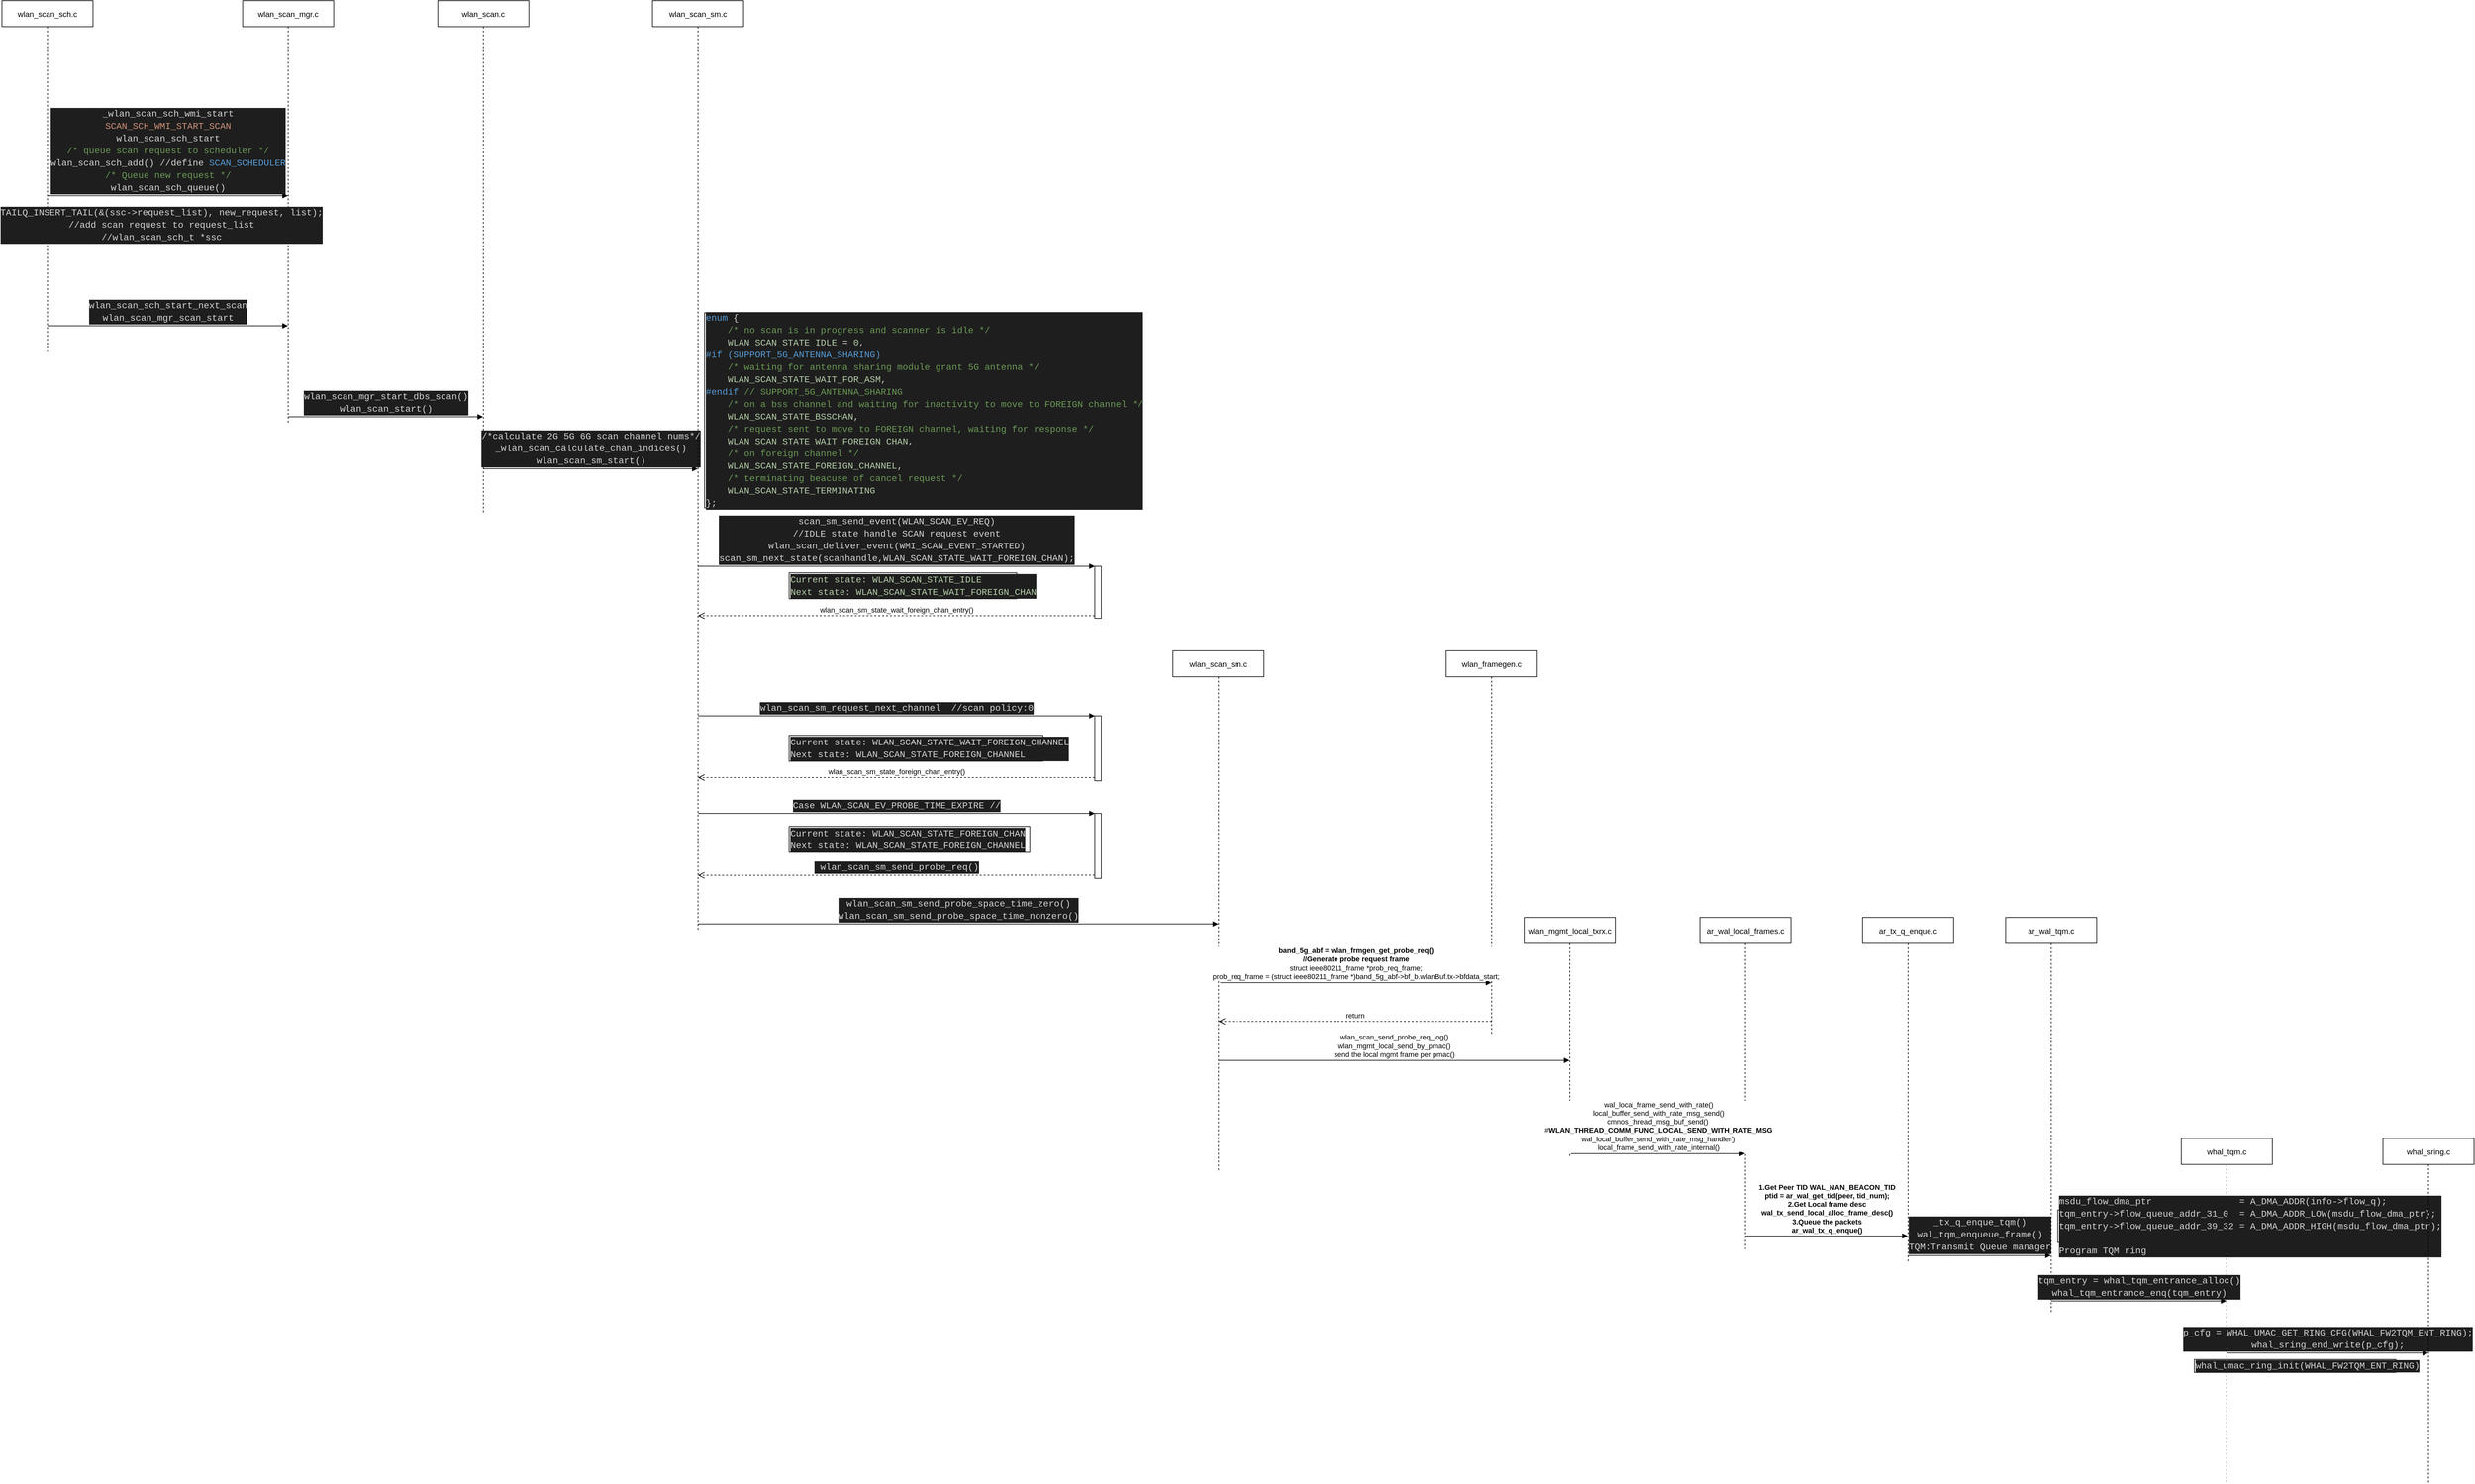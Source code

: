 <mxfile version="13.9.9" type="device"><diagram id="kgpKYQtTHZ0yAKxKKP6v" name="Page-1"><mxGraphModel dx="10510" dy="6260" grid="1" gridSize="10" guides="1" tooltips="1" connect="1" arrows="1" fold="1" page="1" pageScale="1" pageWidth="850" pageHeight="1100" math="0" shadow="0"><root><mxCell id="0"/><mxCell id="1" parent="0"/><mxCell id="3nuBFxr9cyL0pnOWT2aG-1" value="wlan_scan_sch.c" style="shape=umlLifeline;perimeter=lifelinePerimeter;container=1;collapsible=0;recursiveResize=0;rounded=0;shadow=0;strokeWidth=1;" parent="1" vertex="1"><mxGeometry x="40" y="40" width="140" height="540" as="geometry"/></mxCell><mxCell id="cPQd1wWoDNxINjP5tAPz-3" value="&lt;div style=&quot;color: rgb(212 , 212 , 212) ; background-color: rgb(30 , 30 , 30) ; font-family: &amp;#34;consolas&amp;#34; , &amp;#34;courier new&amp;#34; , monospace ; font-size: 14px ; line-height: 19px&quot;&gt;_wlan_scan_sch_wmi_start&lt;/div&gt;&lt;div style=&quot;color: rgb(212 , 212 , 212) ; background-color: rgb(30 , 30 , 30) ; font-family: &amp;#34;consolas&amp;#34; , &amp;#34;courier new&amp;#34; , monospace ; font-size: 14px ; line-height: 19px&quot;&gt;&lt;span style=&quot;color: #ce9178&quot;&gt;SCAN_SCH_WMI_START_SCAN&lt;/span&gt;&lt;/div&gt;&lt;div style=&quot;color: rgb(212 , 212 , 212) ; background-color: rgb(30 , 30 , 30) ; font-family: &amp;#34;consolas&amp;#34; , &amp;#34;courier new&amp;#34; , monospace ; font-size: 14px ; line-height: 19px&quot;&gt;wlan_scan_sch_start&lt;/div&gt;&lt;div style=&quot;color: rgb(212 , 212 , 212) ; background-color: rgb(30 , 30 , 30) ; font-family: &amp;#34;consolas&amp;#34; , &amp;#34;courier new&amp;#34; , monospace ; font-size: 14px ; line-height: 19px&quot;&gt;&lt;div style=&quot;font-family: &amp;#34;consolas&amp;#34; , &amp;#34;courier new&amp;#34; , monospace ; line-height: 19px&quot;&gt;&lt;span style=&quot;color: #6a9955&quot;&gt;/* queue scan request to scheduler */&lt;/span&gt;&lt;/div&gt;&lt;div style=&quot;font-family: &amp;#34;consolas&amp;#34; , &amp;#34;courier new&amp;#34; , monospace ; line-height: 19px&quot;&gt;&lt;div style=&quot;font-family: &amp;#34;consolas&amp;#34; , &amp;#34;courier new&amp;#34; , monospace ; line-height: 19px&quot;&gt;wlan_scan_sch_add() //define&amp;nbsp;&lt;span style=&quot;color: rgb(86 , 156 , 214)&quot;&gt;SCAN_SCHEDULER&lt;/span&gt;&lt;/div&gt;&lt;div style=&quot;font-family: &amp;#34;consolas&amp;#34; , &amp;#34;courier new&amp;#34; , monospace ; line-height: 19px&quot;&gt;&lt;div style=&quot;font-family: &amp;#34;consolas&amp;#34; , &amp;#34;courier new&amp;#34; , monospace ; line-height: 19px&quot;&gt;&lt;div style=&quot;line-height: 19px&quot;&gt;&lt;span style=&quot;color: #6a9955&quot;&gt;/* Queue new request */&lt;/span&gt;&lt;/div&gt;&lt;/div&gt;&lt;div style=&quot;font-family: &amp;#34;consolas&amp;#34; , &amp;#34;courier new&amp;#34; , monospace ; line-height: 19px&quot;&gt;wlan_scan_sch_queue()&lt;/div&gt;&lt;/div&gt;&lt;/div&gt;&lt;/div&gt;" style="html=1;verticalAlign=bottom;endArrow=block;" parent="3nuBFxr9cyL0pnOWT2aG-1" target="cPQd1wWoDNxINjP5tAPz-2" edge="1"><mxGeometry width="80" relative="1" as="geometry"><mxPoint x="70" y="300" as="sourcePoint"/><mxPoint x="150" y="160" as="targetPoint"/><Array as="points"><mxPoint x="70" y="300"/></Array></mxGeometry></mxCell><mxCell id="cPQd1wWoDNxINjP5tAPz-5" value="&lt;div style=&quot;color: rgb(212 , 212 , 212) ; background-color: rgb(30 , 30 , 30) ; font-family: &amp;#34;consolas&amp;#34; , &amp;#34;courier new&amp;#34; , monospace ; font-size: 14px ; line-height: 19px&quot;&gt;&lt;div style=&quot;font-family: &amp;#34;consolas&amp;#34; , &amp;#34;courier new&amp;#34; , monospace ; line-height: 19px&quot;&gt;wlan_scan_sch_start_next_scan&lt;/div&gt;&lt;/div&gt;&lt;div style=&quot;color: rgb(212 , 212 , 212) ; background-color: rgb(30 , 30 , 30) ; font-family: &amp;#34;consolas&amp;#34; , &amp;#34;courier new&amp;#34; , monospace ; font-size: 14px ; line-height: 19px&quot;&gt;wlan_scan_mgr_scan_start&lt;/div&gt;" style="html=1;verticalAlign=bottom;endArrow=block;" parent="3nuBFxr9cyL0pnOWT2aG-1" target="cPQd1wWoDNxINjP5tAPz-2" edge="1"><mxGeometry width="80" relative="1" as="geometry"><mxPoint x="70" y="500" as="sourcePoint"/><mxPoint x="150" y="500" as="targetPoint"/></mxGeometry></mxCell><mxCell id="cPQd1wWoDNxINjP5tAPz-2" value="wlan_scan_mgr.c" style="shape=umlLifeline;perimeter=lifelinePerimeter;container=1;collapsible=0;recursiveResize=0;rounded=0;shadow=0;strokeWidth=1;" parent="1" vertex="1"><mxGeometry x="410" y="40" width="140" height="650" as="geometry"/></mxCell><mxCell id="cPQd1wWoDNxINjP5tAPz-8" value="&lt;div style=&quot;color: rgb(212 , 212 , 212) ; background-color: rgb(30 , 30 , 30) ; font-family: &amp;#34;consolas&amp;#34; , &amp;#34;courier new&amp;#34; , monospace ; font-size: 14px ; line-height: 19px&quot;&gt;wlan_scan_mgr_start_dbs_scan()&lt;/div&gt;&lt;div style=&quot;color: rgb(212 , 212 , 212) ; background-color: rgb(30 , 30 , 30) ; font-family: &amp;#34;consolas&amp;#34; , &amp;#34;courier new&amp;#34; , monospace ; font-size: 14px ; line-height: 19px&quot;&gt;&lt;div style=&quot;font-family: &amp;#34;consolas&amp;#34; , &amp;#34;courier new&amp;#34; , monospace ; line-height: 19px&quot;&gt;wlan_scan_start()&lt;/div&gt;&lt;/div&gt;" style="html=1;verticalAlign=bottom;endArrow=block;" parent="cPQd1wWoDNxINjP5tAPz-2" target="cPQd1wWoDNxINjP5tAPz-6" edge="1"><mxGeometry width="80" relative="1" as="geometry"><mxPoint x="70" y="640" as="sourcePoint"/><mxPoint x="150" y="640" as="targetPoint"/></mxGeometry></mxCell><mxCell id="cPQd1wWoDNxINjP5tAPz-4" value="&lt;div style=&quot;color: rgb(212 , 212 , 212) ; background-color: rgb(30 , 30 , 30) ; font-family: &amp;#34;consolas&amp;#34; , &amp;#34;courier new&amp;#34; , monospace ; font-size: 14px ; line-height: 19px&quot;&gt;TAILQ_INSERT_TAIL(&amp;amp;(ssc-&amp;gt;request_list), new_request, list);&lt;/div&gt;&lt;div style=&quot;color: rgb(212 , 212 , 212) ; background-color: rgb(30 , 30 , 30) ; font-family: &amp;#34;consolas&amp;#34; , &amp;#34;courier new&amp;#34; , monospace ; font-size: 14px ; line-height: 19px&quot;&gt;//add scan request to request_list&lt;/div&gt;&lt;div style=&quot;color: rgb(212 , 212 , 212) ; background-color: rgb(30 , 30 , 30) ; font-family: &amp;#34;consolas&amp;#34; , &amp;#34;courier new&amp;#34; , monospace ; font-size: 14px ; line-height: 19px&quot;&gt;//wlan_scan_sch_t *ssc&lt;/div&gt;" style="html=1;" parent="1" vertex="1"><mxGeometry x="60" y="360" width="450" height="50" as="geometry"/></mxCell><mxCell id="cPQd1wWoDNxINjP5tAPz-6" value="wlan_scan.c" style="shape=umlLifeline;perimeter=lifelinePerimeter;container=1;collapsible=0;recursiveResize=0;rounded=0;shadow=0;strokeWidth=1;" parent="1" vertex="1"><mxGeometry x="710" y="40" width="140" height="790" as="geometry"/></mxCell><mxCell id="cPQd1wWoDNxINjP5tAPz-10" value="&lt;div style=&quot;color: rgb(212 , 212 , 212) ; background-color: rgb(30 , 30 , 30) ; font-family: &amp;#34;consolas&amp;#34; , &amp;#34;courier new&amp;#34; , monospace ; font-size: 14px ; line-height: 19px&quot;&gt;/*calculate 2G 5G 6G scan channel nums*/&lt;/div&gt;&lt;div style=&quot;color: rgb(212 , 212 , 212) ; background-color: rgb(30 , 30 , 30) ; font-family: &amp;#34;consolas&amp;#34; , &amp;#34;courier new&amp;#34; , monospace ; font-size: 14px ; line-height: 19px&quot;&gt;_wlan_scan_calculate_chan_indices()&lt;/div&gt;&lt;div style=&quot;color: rgb(212 , 212 , 212) ; background-color: rgb(30 , 30 , 30) ; font-family: &amp;#34;consolas&amp;#34; , &amp;#34;courier new&amp;#34; , monospace ; font-size: 14px ; line-height: 19px&quot;&gt;&lt;div style=&quot;font-family: &amp;#34;consolas&amp;#34; , &amp;#34;courier new&amp;#34; , monospace ; line-height: 19px&quot;&gt;wlan_scan_sm_start()&lt;/div&gt;&lt;/div&gt;" style="html=1;verticalAlign=bottom;endArrow=block;" parent="cPQd1wWoDNxINjP5tAPz-6" target="cPQd1wWoDNxINjP5tAPz-9" edge="1"><mxGeometry width="80" relative="1" as="geometry"><mxPoint x="70" y="720" as="sourcePoint"/><mxPoint x="150" y="720" as="targetPoint"/></mxGeometry></mxCell><mxCell id="cPQd1wWoDNxINjP5tAPz-9" value="wlan_scan_sm.c" style="shape=umlLifeline;perimeter=lifelinePerimeter;container=1;collapsible=0;recursiveResize=0;rounded=0;shadow=0;strokeWidth=1;" parent="1" vertex="1"><mxGeometry x="1040" y="40" width="140" height="1430" as="geometry"/></mxCell><mxCell id="cPQd1wWoDNxINjP5tAPz-18" value="&lt;div style=&quot;color: rgb(212 , 212 , 212) ; background-color: rgb(30 , 30 , 30) ; font-family: &amp;#34;consolas&amp;#34; , &amp;#34;courier new&amp;#34; , monospace ; font-size: 14px ; line-height: 19px&quot;&gt;scan_sm_send_event(WLAN_SCAN_EV_REQ)&lt;/div&gt;&lt;div style=&quot;color: rgb(212 , 212 , 212) ; background-color: rgb(30 , 30 , 30) ; font-family: &amp;#34;consolas&amp;#34; , &amp;#34;courier new&amp;#34; , monospace ; font-size: 14px ; line-height: 19px&quot;&gt;//IDLE state handle SCAN request event&lt;/div&gt;&lt;div style=&quot;color: rgb(212 , 212 , 212) ; background-color: rgb(30 , 30 , 30) ; font-family: &amp;#34;consolas&amp;#34; , &amp;#34;courier new&amp;#34; , monospace ; font-size: 14px ; line-height: 19px&quot;&gt;&lt;div style=&quot;line-height: 19px&quot;&gt;wlan_scan_deliver_event(WMI_SCAN_EVENT_STARTED)&lt;/div&gt;&lt;/div&gt;&lt;div style=&quot;color: rgb(212 , 212 , 212) ; background-color: rgb(30 , 30 , 30) ; font-family: &amp;#34;consolas&amp;#34; , &amp;#34;courier new&amp;#34; , monospace ; font-size: 14px ; line-height: 19px&quot;&gt;&lt;div style=&quot;line-height: 19px&quot;&gt;scan_sm_next_state(scanhandle,WLAN_SCAN_STATE_WAIT_FOREIGN_CHAN);&lt;/div&gt;&lt;/div&gt;" style="html=1;verticalAlign=bottom;endArrow=block;entryX=0;entryY=0;" parent="cPQd1wWoDNxINjP5tAPz-9" target="cPQd1wWoDNxINjP5tAPz-17" edge="1"><mxGeometry relative="1" as="geometry"><mxPoint x="70" y="870" as="sourcePoint"/></mxGeometry></mxCell><mxCell id="cPQd1wWoDNxINjP5tAPz-19" value="wlan_scan_sm_state_wait_foreign_chan_entry()" style="html=1;verticalAlign=bottom;endArrow=open;dashed=1;endSize=8;exitX=0;exitY=0.95;" parent="cPQd1wWoDNxINjP5tAPz-9" source="cPQd1wWoDNxINjP5tAPz-17" edge="1"><mxGeometry relative="1" as="geometry"><mxPoint x="70" y="946" as="targetPoint"/></mxGeometry></mxCell><mxCell id="6_B7XSpOrhMBTnXcItV9-7" value="&lt;div style=&quot;color: rgb(212 , 212 , 212) ; background-color: rgb(30 , 30 , 30) ; font-family: &amp;#34;consolas&amp;#34; , &amp;#34;courier new&amp;#34; , monospace ; font-size: 14px ; line-height: 19px&quot;&gt;wlan_scan_sm_send_probe_space_time_zero()&lt;/div&gt;&lt;div style=&quot;color: rgb(212 , 212 , 212) ; background-color: rgb(30 , 30 , 30) ; font-family: &amp;#34;consolas&amp;#34; , &amp;#34;courier new&amp;#34; , monospace ; font-size: 14px ; line-height: 19px&quot;&gt;&lt;div style=&quot;font-family: &amp;#34;consolas&amp;#34; , &amp;#34;courier new&amp;#34; , monospace ; line-height: 19px&quot;&gt;wlan_scan_sm_send_probe_space_time_nonzero()&lt;/div&gt;&lt;/div&gt;" style="html=1;verticalAlign=bottom;endArrow=block;" edge="1" parent="cPQd1wWoDNxINjP5tAPz-9" target="6_B7XSpOrhMBTnXcItV9-5"><mxGeometry width="80" relative="1" as="geometry"><mxPoint x="70" y="1420" as="sourcePoint"/><mxPoint x="150" y="1420" as="targetPoint"/></mxGeometry></mxCell><mxCell id="cPQd1wWoDNxINjP5tAPz-14" value="&lt;div style=&quot;color: rgb(212 , 212 , 212) ; background-color: rgb(30 , 30 , 30) ; font-family: &amp;#34;consolas&amp;#34; , &amp;#34;courier new&amp;#34; , monospace ; font-size: 14px ; line-height: 19px&quot;&gt;&lt;div style=&quot;font-family: &amp;#34;consolas&amp;#34; , &amp;#34;courier new&amp;#34; , monospace ; line-height: 19px&quot;&gt;&lt;div&gt;&lt;span style=&quot;color: #569cd6&quot;&gt;enum&lt;/span&gt; {&lt;/div&gt;&lt;div&gt;&lt;span style=&quot;color: #6a9955&quot;&gt;&amp;nbsp; &amp;nbsp; /* no scan is in progress and scanner is idle */&lt;/span&gt;&lt;/div&gt;&lt;div&gt;&amp;nbsp; &amp;nbsp; &lt;span style=&quot;color: #b5cea8&quot;&gt;WLAN_SCAN_STATE_IDLE&lt;/span&gt; = &lt;span style=&quot;color: #b5cea8&quot;&gt;0&lt;/span&gt;,&lt;/div&gt;&lt;div&gt;&lt;span style=&quot;color: #569cd6&quot;&gt;#if (SUPPORT_5G_ANTENNA_SHARING)&lt;/span&gt;&lt;/div&gt;&lt;div&gt;&lt;span style=&quot;color: #6a9955&quot;&gt;&amp;nbsp; &amp;nbsp; /* waiting for antenna sharing module grant 5G antenna */&lt;/span&gt; &lt;/div&gt;&lt;div&gt;&amp;nbsp; &amp;nbsp; &lt;span style=&quot;color: #b5cea8&quot;&gt;WLAN_SCAN_STATE_WAIT_FOR_ASM&lt;/span&gt;,&lt;/div&gt;&lt;div&gt;&lt;span style=&quot;color: #569cd6&quot;&gt;#endif&lt;/span&gt;&lt;span style=&quot;color: #6a9955&quot;&gt; // SUPPORT_5G_ANTENNA_SHARING&lt;/span&gt;&lt;/div&gt;&lt;div&gt;&lt;span style=&quot;color: #6a9955&quot;&gt;&amp;nbsp; &amp;nbsp; /* on a bss channel and waiting for inactivity to move to FOREIGN channel */&lt;/span&gt;&lt;/div&gt;&lt;div&gt;&amp;nbsp; &amp;nbsp; &lt;span style=&quot;color: #b5cea8&quot;&gt;WLAN_SCAN_STATE_BSSCHAN&lt;/span&gt;,&lt;/div&gt;&lt;div&gt;&lt;span style=&quot;color: #6a9955&quot;&gt;&amp;nbsp; &amp;nbsp; /* request sent to move to FOREIGN channel, waiting for response */&lt;/span&gt;&lt;/div&gt;&lt;div&gt;&amp;nbsp; &amp;nbsp; &lt;span style=&quot;color: #b5cea8&quot;&gt;WLAN_SCAN_STATE_WAIT_FOREIGN_CHAN&lt;/span&gt;,&lt;/div&gt;&lt;div&gt;&lt;span style=&quot;color: #6a9955&quot;&gt;&amp;nbsp; &amp;nbsp; /* on foreign channel */&lt;/span&gt;&lt;/div&gt;&lt;div&gt;&amp;nbsp; &amp;nbsp; &lt;span style=&quot;color: #b5cea8&quot;&gt;WLAN_SCAN_STATE_FOREIGN_CHANNEL&lt;/span&gt;,&lt;/div&gt;&lt;div&gt;&lt;span style=&quot;color: #6a9955&quot;&gt;&amp;nbsp; &amp;nbsp; /* terminating beacuse of cancel request */&lt;/span&gt;&lt;/div&gt;&lt;div&gt;&amp;nbsp; &amp;nbsp; &lt;span style=&quot;color: #b5cea8&quot;&gt;WLAN_SCAN_STATE_TERMINATING&lt;/span&gt;&lt;/div&gt;&lt;div&gt;};&lt;/div&gt;&lt;/div&gt;&lt;/div&gt;" style="html=1;align=left;" parent="1" vertex="1"><mxGeometry x="1120" y="520" width="610" height="300" as="geometry"/></mxCell><mxCell id="cPQd1wWoDNxINjP5tAPz-16" value="&lt;div style=&quot;color: rgb(212 , 212 , 212) ; background-color: rgb(30 , 30 , 30) ; font-family: &amp;#34;consolas&amp;#34; , &amp;#34;courier new&amp;#34; , monospace ; font-size: 14px ; line-height: 19px&quot;&gt;&lt;span style=&quot;color: #b5cea8&quot;&gt;Current state: WLAN_SCAN_STATE_IDLE&lt;/span&gt;&lt;/div&gt;&lt;div style=&quot;color: rgb(212 , 212 , 212) ; background-color: rgb(30 , 30 , 30) ; font-family: &amp;#34;consolas&amp;#34; , &amp;#34;courier new&amp;#34; , monospace ; font-size: 14px ; line-height: 19px&quot;&gt;&lt;span style=&quot;color: #b5cea8&quot;&gt;Next state: WLAN_SCAN_STATE_WAIT_FOREIGN_CHAN&lt;/span&gt;&lt;/div&gt;" style="html=1;dashed=0;whitespace=wrap;align=left;" parent="1" vertex="1"><mxGeometry x="1250" y="920" width="350" height="40" as="geometry"/></mxCell><mxCell id="cPQd1wWoDNxINjP5tAPz-17" value="" style="html=1;points=[];perimeter=orthogonalPerimeter;align=left;" parent="1" vertex="1"><mxGeometry x="1720" y="910" width="10" height="80" as="geometry"/></mxCell><mxCell id="cPQd1wWoDNxINjP5tAPz-20" value="&lt;div style=&quot;color: rgb(212 , 212 , 212) ; background-color: rgb(30 , 30 , 30) ; font-family: &amp;#34;consolas&amp;#34; , &amp;#34;courier new&amp;#34; , monospace ; font-size: 14px ; line-height: 19px&quot;&gt;&lt;div style=&quot;font-family: &amp;#34;consolas&amp;#34; , &amp;#34;courier new&amp;#34; , monospace ; line-height: 19px&quot;&gt;wlan_scan_sm_request_next_channel&amp;nbsp; //scan policy:0&lt;/div&gt;&lt;/div&gt;" style="html=1;verticalAlign=bottom;endArrow=block;entryX=0;entryY=0;" parent="1" target="cPQd1wWoDNxINjP5tAPz-23" edge="1"><mxGeometry relative="1" as="geometry"><mxPoint x="1110" y="1140" as="sourcePoint"/></mxGeometry></mxCell><mxCell id="cPQd1wWoDNxINjP5tAPz-21" value="wlan_scan_sm_state_foreign_chan_entry()" style="html=1;verticalAlign=bottom;endArrow=open;dashed=1;endSize=8;exitX=0;exitY=0.95;" parent="1" source="cPQd1wWoDNxINjP5tAPz-23" edge="1" target="cPQd1wWoDNxINjP5tAPz-9"><mxGeometry relative="1" as="geometry"><mxPoint x="1110" y="1216" as="targetPoint"/></mxGeometry></mxCell><mxCell id="cPQd1wWoDNxINjP5tAPz-22" value="&lt;div style=&quot;color: rgb(212 , 212 , 212) ; background-color: rgb(30 , 30 , 30) ; font-family: &amp;#34;consolas&amp;#34; , &amp;#34;courier new&amp;#34; , monospace ; font-size: 14px ; line-height: 19px&quot;&gt;&lt;div style=&quot;line-height: 19px&quot;&gt;Current state: WLAN_SCAN_STATE_WAIT_FOREIGN_CHANNEL&lt;/div&gt;&lt;div style=&quot;line-height: 19px&quot;&gt;Next state: WLAN_SCAN_STATE_FOREIGN_CHANNEL&lt;/div&gt;&lt;/div&gt;" style="html=1;dashed=0;whitespace=wrap;align=left;" parent="1" vertex="1"><mxGeometry x="1250" y="1170" width="390" height="40" as="geometry"/></mxCell><mxCell id="cPQd1wWoDNxINjP5tAPz-23" value="" style="html=1;points=[];perimeter=orthogonalPerimeter;align=left;" parent="1" vertex="1"><mxGeometry x="1720" y="1140" width="10" height="100" as="geometry"/></mxCell><mxCell id="6_B7XSpOrhMBTnXcItV9-1" value="&lt;div style=&quot;color: rgb(212 , 212 , 212) ; background-color: rgb(30 , 30 , 30) ; font-family: &amp;#34;consolas&amp;#34; , &amp;#34;courier new&amp;#34; , monospace ; font-size: 14px ; line-height: 19px&quot;&gt;&lt;div style=&quot;font-family: &amp;#34;consolas&amp;#34; , &amp;#34;courier new&amp;#34; , monospace ; line-height: 19px&quot;&gt;&lt;div style=&quot;font-family: &amp;#34;consolas&amp;#34; , &amp;#34;courier new&amp;#34; , monospace ; line-height: 19px&quot;&gt;Case WLAN_SCAN_EV_PROBE_TIME_EXPIRE //&lt;/div&gt;&lt;/div&gt;&lt;/div&gt;" style="html=1;verticalAlign=bottom;endArrow=block;entryX=0;entryY=0;" edge="1" parent="1" target="6_B7XSpOrhMBTnXcItV9-4"><mxGeometry relative="1" as="geometry"><mxPoint x="1110" y="1290" as="sourcePoint"/></mxGeometry></mxCell><mxCell id="6_B7XSpOrhMBTnXcItV9-2" value="&lt;div style=&quot;color: rgb(212 , 212 , 212) ; background-color: rgb(30 , 30 , 30) ; font-family: &amp;#34;consolas&amp;#34; , &amp;#34;courier new&amp;#34; , monospace ; font-size: 14px ; line-height: 19px&quot;&gt;&amp;nbsp;wlan_scan_sm_send_probe_req()&lt;/div&gt;" style="html=1;verticalAlign=bottom;endArrow=open;dashed=1;endSize=8;exitX=0;exitY=0.95;entryX=0.5;entryY=0.892;entryDx=0;entryDy=0;entryPerimeter=0;" edge="1" parent="1" source="6_B7XSpOrhMBTnXcItV9-4"><mxGeometry relative="1" as="geometry"><mxPoint x="1110" y="1385.28" as="targetPoint"/></mxGeometry></mxCell><mxCell id="6_B7XSpOrhMBTnXcItV9-3" value="&lt;div style=&quot;color: rgb(212 , 212 , 212) ; background-color: rgb(30 , 30 , 30) ; font-family: &amp;#34;consolas&amp;#34; , &amp;#34;courier new&amp;#34; , monospace ; font-size: 14px ; line-height: 19px&quot;&gt;&lt;div style=&quot;line-height: 19px&quot;&gt;Current state: WLAN_SCAN_STATE_FOREIGN_CHAN&lt;/div&gt;&lt;div style=&quot;line-height: 19px&quot;&gt;Next state: WLAN_SCAN_STATE_FOREIGN_CHANNEL&lt;/div&gt;&lt;/div&gt;" style="html=1;dashed=0;whitespace=wrap;align=left;" vertex="1" parent="1"><mxGeometry x="1250" y="1310" width="370" height="40" as="geometry"/></mxCell><mxCell id="6_B7XSpOrhMBTnXcItV9-4" value="" style="html=1;points=[];perimeter=orthogonalPerimeter;align=left;" vertex="1" parent="1"><mxGeometry x="1720" y="1290" width="10" height="100" as="geometry"/></mxCell><mxCell id="6_B7XSpOrhMBTnXcItV9-5" value="wlan_scan_sm.c" style="shape=umlLifeline;perimeter=lifelinePerimeter;container=1;collapsible=0;recursiveResize=0;rounded=0;shadow=0;strokeWidth=1;" vertex="1" parent="1"><mxGeometry x="1840" y="1040" width="140" height="800" as="geometry"/></mxCell><mxCell id="6_B7XSpOrhMBTnXcItV9-11" value="&lt;div&gt;wlan_scan_send_probe_req_log()&lt;/div&gt;&lt;div&gt;wlan_mgmt_local_send_by_pmac()&lt;/div&gt;&lt;div&gt;send the local mgmt frame per pmac()&lt;/div&gt;" style="html=1;verticalAlign=bottom;endArrow=block;" edge="1" parent="6_B7XSpOrhMBTnXcItV9-5" target="6_B7XSpOrhMBTnXcItV9-12"><mxGeometry width="80" relative="1" as="geometry"><mxPoint x="70" y="630" as="sourcePoint"/><mxPoint x="150" y="630" as="targetPoint"/></mxGeometry></mxCell><mxCell id="6_B7XSpOrhMBTnXcItV9-8" value="wlan_framegen.c" style="shape=umlLifeline;perimeter=lifelinePerimeter;container=1;collapsible=0;recursiveResize=0;rounded=0;shadow=0;strokeWidth=1;" vertex="1" parent="1"><mxGeometry x="2260" y="1040" width="140" height="590" as="geometry"/></mxCell><mxCell id="6_B7XSpOrhMBTnXcItV9-9" value="&lt;div&gt;&lt;b&gt;band_5g_abf = wlan_frmgen_get_probe_req()&lt;/b&gt;&lt;/div&gt;&lt;div&gt;&lt;b&gt;//Generate probe request frame&lt;/b&gt;&lt;/div&gt;&lt;div&gt;struct ieee80211_frame *prob_req_frame;&lt;/div&gt;&lt;div&gt;prob_req_frame = (struct ieee80211_frame *)band_5g_abf-&amp;gt;bf_b.wlanBuf.tx-&amp;gt;bfdata_start;&lt;/div&gt;" style="html=1;verticalAlign=bottom;endArrow=block;exitX=0.518;exitY=0.638;exitDx=0;exitDy=0;exitPerimeter=0;" edge="1" parent="1" source="6_B7XSpOrhMBTnXcItV9-5" target="6_B7XSpOrhMBTnXcItV9-8"><mxGeometry width="80" relative="1" as="geometry"><mxPoint x="1910" y="1520" as="sourcePoint"/><mxPoint x="1990" y="1520" as="targetPoint"/></mxGeometry></mxCell><mxCell id="6_B7XSpOrhMBTnXcItV9-10" value="return" style="html=1;verticalAlign=bottom;endArrow=open;dashed=1;endSize=8;" edge="1" parent="1" target="6_B7XSpOrhMBTnXcItV9-5"><mxGeometry relative="1" as="geometry"><mxPoint x="2330" y="1610" as="sourcePoint"/><mxPoint x="2250" y="1610" as="targetPoint"/></mxGeometry></mxCell><mxCell id="6_B7XSpOrhMBTnXcItV9-12" value="wlan_mgmt_local_txrx.c" style="shape=umlLifeline;perimeter=lifelinePerimeter;container=1;collapsible=0;recursiveResize=0;rounded=0;shadow=0;strokeWidth=1;" vertex="1" parent="1"><mxGeometry x="2380" y="1450" width="140" height="370" as="geometry"/></mxCell><mxCell id="6_B7XSpOrhMBTnXcItV9-13" value="ar_wal_local_frames.c" style="shape=umlLifeline;perimeter=lifelinePerimeter;container=1;collapsible=0;recursiveResize=0;rounded=0;shadow=0;strokeWidth=1;" vertex="1" parent="1"><mxGeometry x="2650" y="1450" width="140" height="510" as="geometry"/></mxCell><mxCell id="6_B7XSpOrhMBTnXcItV9-16" value="&lt;b&gt;1.Get Peer TID WAL_NAN_BEACON_TID&lt;br&gt;ptid = ar_wal_get_tid(peer, tid_num);&lt;br&gt;2.Get Local frame desc&lt;br&gt;wal_tx_send_local_alloc_frame_desc()&lt;br&gt;3.Queue the packets&lt;br&gt;ar_wal_tx_q_enque()&lt;/b&gt;" style="html=1;verticalAlign=bottom;endArrow=block;" edge="1" parent="6_B7XSpOrhMBTnXcItV9-13" target="6_B7XSpOrhMBTnXcItV9-15"><mxGeometry width="80" relative="1" as="geometry"><mxPoint x="70" y="490" as="sourcePoint"/><mxPoint x="150" y="490" as="targetPoint"/></mxGeometry></mxCell><mxCell id="6_B7XSpOrhMBTnXcItV9-14" value="wal_local_frame_send_with_rate()&lt;br&gt;&lt;div&gt;local_buffer_send_with_rate_msg_send()&lt;/div&gt;&lt;div&gt;cmnos_thread_msg_buf_send()&amp;nbsp;&lt;/div&gt;&lt;div&gt;#&lt;b&gt;WLAN_THREAD_COMM_FUNC_LOCAL_SEND_WITH_RATE_MSG&lt;/b&gt;&lt;/div&gt;&lt;div&gt;wal_local_buffer_send_with_rate_msg_handler()&lt;br&gt;&lt;/div&gt;&lt;div&gt;local_frame_send_with_rate_internal()&lt;br&gt;&lt;/div&gt;" style="html=1;verticalAlign=bottom;endArrow=block;exitX=0.512;exitY=0.982;exitDx=0;exitDy=0;exitPerimeter=0;" edge="1" parent="1" source="6_B7XSpOrhMBTnXcItV9-12" target="6_B7XSpOrhMBTnXcItV9-13"><mxGeometry width="80" relative="1" as="geometry"><mxPoint x="2450" y="1720" as="sourcePoint"/><mxPoint x="2530" y="1720" as="targetPoint"/></mxGeometry></mxCell><mxCell id="6_B7XSpOrhMBTnXcItV9-15" value="ar_tx_q_enque.c" style="shape=umlLifeline;perimeter=lifelinePerimeter;container=1;collapsible=0;recursiveResize=0;rounded=0;shadow=0;strokeWidth=1;" vertex="1" parent="1"><mxGeometry x="2900" y="1450" width="140" height="530" as="geometry"/></mxCell><mxCell id="6_B7XSpOrhMBTnXcItV9-18" value="&lt;div style=&quot;color: rgb(212 , 212 , 212) ; background-color: rgb(30 , 30 , 30) ; font-family: &amp;#34;consolas&amp;#34; , &amp;#34;courier new&amp;#34; , monospace ; font-size: 14px ; line-height: 19px&quot;&gt;_tx_q_enque_tqm()&lt;/div&gt;&lt;div style=&quot;background-color: rgb(30 , 30 , 30) ; line-height: 19px&quot;&gt;&lt;div style=&quot;color: rgb(212 , 212 , 212) ; font-family: &amp;#34;consolas&amp;#34; , &amp;#34;courier new&amp;#34; , monospace ; font-size: 14px ; line-height: 19px&quot;&gt;wal_tqm_enqueue_frame()&lt;/div&gt;&lt;div style=&quot;line-height: 19px&quot;&gt;&lt;font color=&quot;#d4d4d4&quot; face=&quot;consolas, courier new, monospace&quot;&gt;&lt;span style=&quot;font-size: 14px&quot;&gt;TQM:Transmit Queue manager&lt;/span&gt;&lt;/font&gt;&lt;br&gt;&lt;/div&gt;&lt;/div&gt;" style="html=1;verticalAlign=bottom;endArrow=block;" edge="1" parent="6_B7XSpOrhMBTnXcItV9-15" target="6_B7XSpOrhMBTnXcItV9-17"><mxGeometry width="80" relative="1" as="geometry"><mxPoint x="70" y="520" as="sourcePoint"/><mxPoint x="150" y="520" as="targetPoint"/></mxGeometry></mxCell><mxCell id="6_B7XSpOrhMBTnXcItV9-17" value="ar_wal_tqm.c" style="shape=umlLifeline;perimeter=lifelinePerimeter;container=1;collapsible=0;recursiveResize=0;rounded=0;shadow=0;strokeWidth=1;" vertex="1" parent="1"><mxGeometry x="3120" y="1450" width="140" height="610" as="geometry"/></mxCell><mxCell id="6_B7XSpOrhMBTnXcItV9-20" value="&lt;div style=&quot;color: rgb(212 , 212 , 212) ; background-color: rgb(30 , 30 , 30) ; font-family: &amp;#34;consolas&amp;#34; , &amp;#34;courier new&amp;#34; , monospace ; font-size: 14px ; line-height: 19px&quot;&gt;&lt;div style=&quot;font-family: &amp;#34;consolas&amp;#34; , &amp;#34;courier new&amp;#34; , monospace ; line-height: 19px&quot;&gt;tqm_entry = whal_tqm_entrance_alloc()&lt;/div&gt;&lt;/div&gt;&lt;div style=&quot;color: rgb(212 , 212 , 212) ; background-color: rgb(30 , 30 , 30) ; font-family: &amp;#34;consolas&amp;#34; , &amp;#34;courier new&amp;#34; , monospace ; font-size: 14px ; line-height: 19px&quot;&gt;whal_tqm_entrance_enq(tqm_entry)&lt;/div&gt;" style="html=1;verticalAlign=bottom;endArrow=block;" edge="1" parent="6_B7XSpOrhMBTnXcItV9-17" target="6_B7XSpOrhMBTnXcItV9-19"><mxGeometry width="80" relative="1" as="geometry"><mxPoint x="70" y="590" as="sourcePoint"/><mxPoint x="150" y="590" as="targetPoint"/></mxGeometry></mxCell><mxCell id="6_B7XSpOrhMBTnXcItV9-19" value="whal_tqm.c" style="shape=umlLifeline;perimeter=lifelinePerimeter;container=1;collapsible=0;recursiveResize=0;rounded=0;shadow=0;strokeWidth=1;" vertex="1" parent="1"><mxGeometry x="3390" y="1790" width="140" height="530" as="geometry"/></mxCell><mxCell id="6_B7XSpOrhMBTnXcItV9-24" value="&lt;div style=&quot;color: rgb(212 , 212 , 212) ; background-color: rgb(30 , 30 , 30) ; font-family: &amp;#34;consolas&amp;#34; , &amp;#34;courier new&amp;#34; , monospace ; font-size: 14px ; line-height: 19px&quot;&gt;&lt;div&gt;p_cfg = WHAL_UMAC_GET_RING_CFG(WHAL_FW2TQM_ENT_RING);&lt;/div&gt;&lt;div&gt;whal_sring_end_write(p_cfg);&lt;/div&gt;&lt;/div&gt;" style="html=1;verticalAlign=bottom;endArrow=block;" edge="1" parent="6_B7XSpOrhMBTnXcItV9-19" target="6_B7XSpOrhMBTnXcItV9-23"><mxGeometry width="80" relative="1" as="geometry"><mxPoint x="70" y="330" as="sourcePoint"/><mxPoint x="150" y="330" as="targetPoint"/></mxGeometry></mxCell><mxCell id="6_B7XSpOrhMBTnXcItV9-22" value="&lt;div style=&quot;color: rgb(212 , 212 , 212) ; background-color: rgb(30 , 30 , 30) ; font-family: &amp;#34;consolas&amp;#34; , &amp;#34;courier new&amp;#34; , monospace ; font-size: 14px ; line-height: 19px&quot;&gt;&lt;div&gt;msdu_flow_dma_ptr &amp;nbsp; &amp;nbsp; &amp;nbsp; &amp;nbsp; &amp;nbsp; &amp;nbsp; &amp;nbsp; &amp;nbsp;= A_DMA_ADDR(info-&amp;gt;flow_q);&lt;/div&gt;&lt;div&gt;tqm_entry-&amp;gt;flow_queue_addr_31_0 &amp;nbsp;= A_DMA_ADDR_LOW(msdu_flow_dma_ptr);&lt;/div&gt;&lt;div&gt;tqm_entry-&amp;gt;flow_queue_addr_39_32 = A_DMA_ADDR_HIGH(msdu_flow_dma_ptr);&lt;/div&gt;&lt;div&gt;&lt;br&gt;&lt;/div&gt;&lt;div&gt;Program TQM ring&lt;/div&gt;&lt;/div&gt;" style="html=1;align=left;" vertex="1" parent="1"><mxGeometry x="3200" y="1900" width="520" height="50" as="geometry"/></mxCell><mxCell id="6_B7XSpOrhMBTnXcItV9-23" value="whal_sring.c" style="shape=umlLifeline;perimeter=lifelinePerimeter;container=1;collapsible=0;recursiveResize=0;rounded=0;shadow=0;strokeWidth=1;" vertex="1" parent="1"><mxGeometry x="3700" y="1790" width="140" height="530" as="geometry"/></mxCell><mxCell id="6_B7XSpOrhMBTnXcItV9-25" value="&lt;div style=&quot;color: rgb(212 , 212 , 212) ; background-color: rgb(30 , 30 , 30) ; font-family: &amp;#34;consolas&amp;#34; , &amp;#34;courier new&amp;#34; , monospace ; font-size: 14px ; line-height: 19px&quot;&gt;&lt;div style=&quot;font-family: &amp;#34;consolas&amp;#34; , &amp;#34;courier new&amp;#34; , monospace ; line-height: 19px&quot;&gt;whal_umac_ring_init(WHAL_FW2TQM_ENT_RING)&lt;/div&gt;&lt;/div&gt;" style="html=1;align=left;" vertex="1" parent="1"><mxGeometry x="3410" y="2130" width="310" height="20" as="geometry"/></mxCell></root></mxGraphModel></diagram></mxfile>